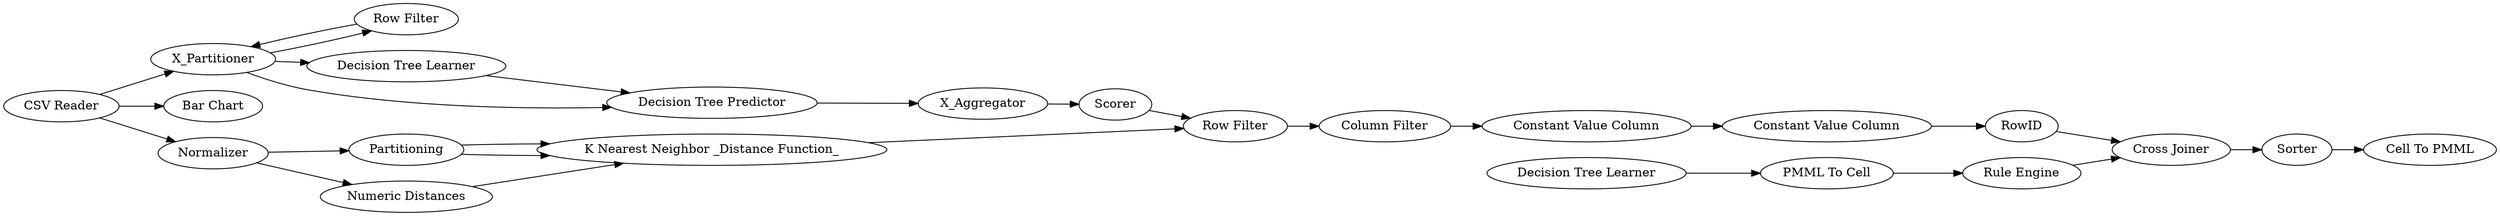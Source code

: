 digraph {
	1 [label="CSV Reader"]
	2 [label="Column Filter"]
	3 [label="Row Filter"]
	4 [label="Bar Chart"]
	6 [label="K Nearest Neighbor _Distance Function_"]
	8 [label=Partitioning]
	9 [label=Scorer]
	10 [label="Numeric Distances"]
	11 [label=Normalizer]
	2 [label=X_Partitioner]
	7 [label=X_Aggregator]
	31 [label="Decision Tree Learner"]
	32 [label="Decision Tree Predictor"]
	9 [label="Row Filter"]
	290 [label="Constant Value Column"]
	292 [label="Constant Value Column"]
	293 [label=RowID]
	294 [label="Column Filter"]
	28 [label="PMML To Cell"]
	33 [label="Decision Tree Learner"]
	34 [label="Rule Engine"]
	38 [label="Cross Joiner"]
	39 [label=Scorer]
	52 [label=Sorter]
	54 [label="Cell To PMML"]
	9 -> 294
	290 -> 292
	292 -> 293
	294 -> 290
	28 -> 34
	33 -> 28
	2 -> 32
	2 -> 31
	7 -> 39
	31 -> 32
	32 -> 7
	293 -> 38
	34 -> 38
	39 -> 9
	1 -> 2
	1 -> 4
	1 -> 11
	2 -> 3
	3 -> 2
	6 -> 9
	8 -> 6
	8 -> 6
	10 -> 6
	11 -> 8
	11 -> 10
	38 -> 52
	52 -> 54
	rankdir=LR
}
